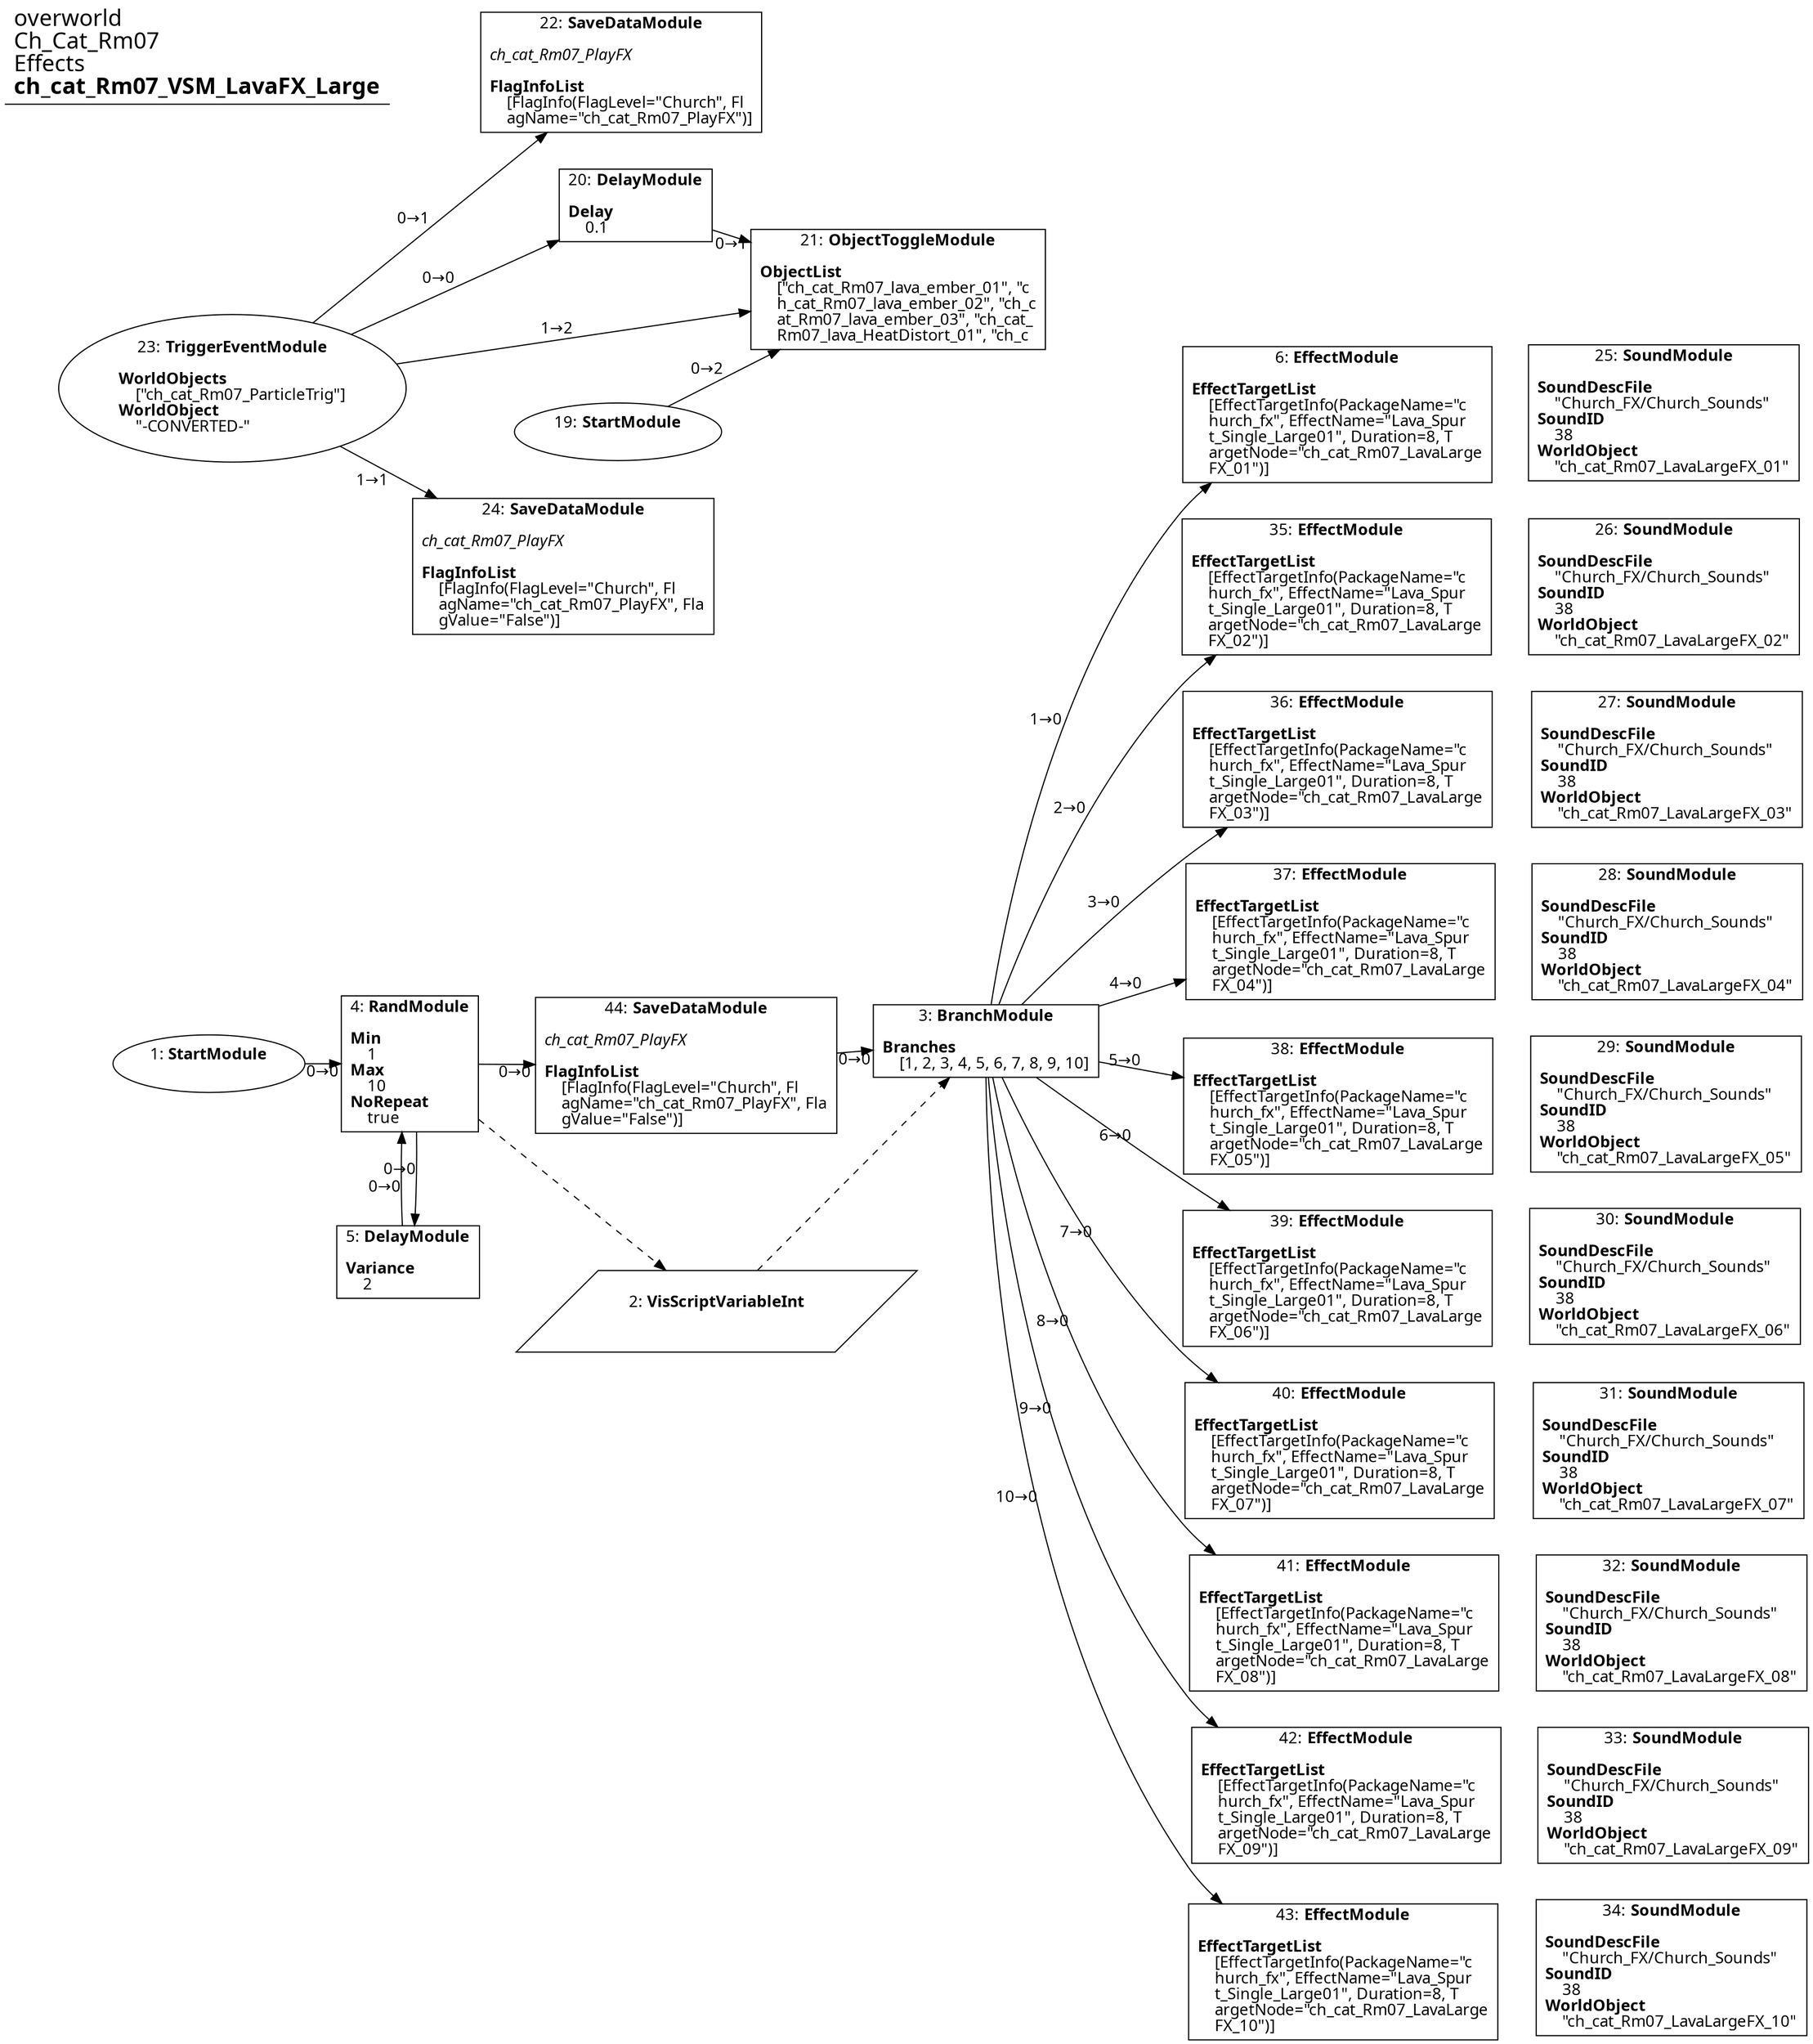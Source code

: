 digraph {
    layout = fdp;
    overlap = prism;
    sep = "+16";
    splines = spline;

    node [ shape = box ];

    graph [ fontname = "Segoe UI" ];
    node [ fontname = "Segoe UI" ];
    edge [ fontname = "Segoe UI" ];

    1 [ label = <1: <b>StartModule</b><br/><br/>> ];
    1 [ shape = oval ]
    1 [ pos = "-0.004,-0.28500003!" ];
    1 -> 4 [ label = "0→0" ];

    2 [ label = <2: <b>VisScriptVariableInt</b><br/><br/>> ];
    2 [ shape = parallelogram ]
    2 [ pos = "0.47800002,-0.52400005!" ];

    3 [ label = <3: <b>BranchModule</b><br/><br/><b>Branches</b><br align="left"/>    [1, 2, 3, 4, 5, 6, 7, 8, 9, 10]<br align="left"/>> ];
    3 [ pos = "0.76500005,-0.28500003!" ];
    3 -> 6 [ label = "1→0" ];
    3 -> 43 [ label = "10→0" ];
    3 -> 42 [ label = "9→0" ];
    3 -> 41 [ label = "8→0" ];
    3 -> 40 [ label = "7→0" ];
    3 -> 39 [ label = "6→0" ];
    3 -> 38 [ label = "5→0" ];
    3 -> 37 [ label = "4→0" ];
    3 -> 36 [ label = "3→0" ];
    3 -> 35 [ label = "2→0" ];
    2 -> 3 [ style = dashed ];

    4 [ label = <4: <b>RandModule</b><br/><br/><b>Min</b><br align="left"/>    1<br align="left"/><b>Max</b><br align="left"/>    10<br align="left"/><b>NoRepeat</b><br align="left"/>    true<br align="left"/>> ];
    4 [ pos = "0.18400002,-0.28500003!" ];
    4 -> 5 [ label = "0→0" ];
    4 -> 44 [ label = "0→0" ];
    4 -> 2 [ style = dashed ];

    5 [ label = <5: <b>DelayModule</b><br/><br/><b>Variance</b><br align="left"/>    2<br align="left"/>> ];
    5 [ pos = "0.19600001,-0.47900003!" ];
    5 -> 4 [ label = "0→0" ];

    6 [ label = <6: <b>EffectModule</b><br/><br/><b>EffectTargetList</b><br align="left"/>    [EffectTargetInfo(PackageName=&quot;c<br align="left"/>    hurch_fx&quot;, EffectName=&quot;Lava_Spur<br align="left"/>    t_Single_Large01&quot;, Duration=8, T<br align="left"/>    argetNode=&quot;ch_cat_Rm07_LavaLarge<br align="left"/>    FX_01&quot;)]<br align="left"/>> ];
    6 [ pos = "1.1320001,0.18900001!" ];

    19 [ label = <19: <b>StartModule</b><br/><br/>> ];
    19 [ shape = oval ]
    19 [ pos = "0.395,0.33100003!" ];
    19 -> 21 [ label = "0→2" ];

    20 [ label = <20: <b>DelayModule</b><br/><br/><b>Delay</b><br align="left"/>    0.1<br align="left"/>> ];
    20 [ pos = "0.367,0.49!" ];
    20 -> 21 [ label = "0→1" ];

    21 [ label = <21: <b>ObjectToggleModule</b><br/><br/><b>ObjectList</b><br align="left"/>    [&quot;ch_cat_Rm07_lava_ember_01&quot;, &quot;c<br align="left"/>    h_cat_Rm07_lava_ember_02&quot;, &quot;ch_c<br align="left"/>    at_Rm07_lava_ember_03&quot;, &quot;ch_cat_<br align="left"/>    Rm07_lava_HeatDistort_01&quot;, &quot;ch_c<br align="left"/>> ];
    21 [ pos = "0.614,0.425!" ];

    22 [ label = <22: <b>SaveDataModule</b><br/><br/><i>ch_cat_Rm07_PlayFX<br align="left"/></i><br align="left"/><b>FlagInfoList</b><br align="left"/>    [FlagInfo(FlagLevel=&quot;Church&quot;, Fl<br align="left"/>    agName=&quot;ch_cat_Rm07_PlayFX&quot;)]<br align="left"/>> ];
    22 [ pos = "0.36600003,0.63100004!" ];

    23 [ label = <23: <b>TriggerEventModule</b><br/><br/><b>WorldObjects</b><br align="left"/>    [&quot;ch_cat_Rm07_ParticleTrig&quot;]<br align="left"/><b>WorldObject</b><br align="left"/>    &quot;-CONVERTED-&quot;<br align="left"/>> ];
    23 [ shape = oval ]
    23 [ pos = "0.063,0.402!" ];
    23 -> 20 [ label = "0→0" ];
    23 -> 21 [ label = "1→2" ];
    23 -> 22 [ label = "0→1" ];
    23 -> 24 [ label = "1→1" ];

    24 [ label = <24: <b>SaveDataModule</b><br/><br/><i>ch_cat_Rm07_PlayFX<br align="left"/></i><br align="left"/><b>FlagInfoList</b><br align="left"/>    [FlagInfo(FlagLevel=&quot;Church&quot;, Fl<br align="left"/>    agName=&quot;ch_cat_Rm07_PlayFX&quot;, Fla<br align="left"/>    gValue=&quot;False&quot;)]<br align="left"/>> ];
    24 [ pos = "0.358,0.24400002!" ];

    25 [ label = <25: <b>SoundModule</b><br/><br/><b>SoundDescFile</b><br align="left"/>    &quot;Church_FX/Church_Sounds&quot;<br align="left"/><b>SoundID</b><br align="left"/>    38<br align="left"/><b>WorldObject</b><br align="left"/>    &quot;ch_cat_Rm07_LavaLargeFX_01&quot;<br align="left"/>> ];
    25 [ pos = "1.383,0.19000001!" ];

    26 [ label = <26: <b>SoundModule</b><br/><br/><b>SoundDescFile</b><br align="left"/>    &quot;Church_FX/Church_Sounds&quot;<br align="left"/><b>SoundID</b><br align="left"/>    38<br align="left"/><b>WorldObject</b><br align="left"/>    &quot;ch_cat_Rm07_LavaLargeFX_02&quot;<br align="left"/>> ];
    26 [ pos = "1.383,0.056!" ];

    27 [ label = <27: <b>SoundModule</b><br/><br/><b>SoundDescFile</b><br align="left"/>    &quot;Church_FX/Church_Sounds&quot;<br align="left"/><b>SoundID</b><br align="left"/>    38<br align="left"/><b>WorldObject</b><br align="left"/>    &quot;ch_cat_Rm07_LavaLargeFX_03&quot;<br align="left"/>> ];
    27 [ pos = "1.3850001,-0.079!" ];

    28 [ label = <28: <b>SoundModule</b><br/><br/><b>SoundDescFile</b><br align="left"/>    &quot;Church_FX/Church_Sounds&quot;<br align="left"/><b>SoundID</b><br align="left"/>    38<br align="left"/><b>WorldObject</b><br align="left"/>    &quot;ch_cat_Rm07_LavaLargeFX_04&quot;<br align="left"/>> ];
    28 [ pos = "1.3850001,-0.21200001!" ];

    29 [ label = <29: <b>SoundModule</b><br/><br/><b>SoundDescFile</b><br align="left"/>    &quot;Church_FX/Church_Sounds&quot;<br align="left"/><b>SoundID</b><br align="left"/>    38<br align="left"/><b>WorldObject</b><br align="left"/>    &quot;ch_cat_Rm07_LavaLargeFX_05&quot;<br align="left"/>> ];
    29 [ pos = "1.3850001,-0.344!" ];

    30 [ label = <30: <b>SoundModule</b><br/><br/><b>SoundDescFile</b><br align="left"/>    &quot;Church_FX/Church_Sounds&quot;<br align="left"/><b>SoundID</b><br align="left"/>    38<br align="left"/><b>WorldObject</b><br align="left"/>    &quot;ch_cat_Rm07_LavaLargeFX_06&quot;<br align="left"/>> ];
    30 [ pos = "1.3850001,-0.47800002!" ];

    31 [ label = <31: <b>SoundModule</b><br/><br/><b>SoundDescFile</b><br align="left"/>    &quot;Church_FX/Church_Sounds&quot;<br align="left"/><b>SoundID</b><br align="left"/>    38<br align="left"/><b>WorldObject</b><br align="left"/>    &quot;ch_cat_Rm07_LavaLargeFX_07&quot;<br align="left"/>> ];
    31 [ pos = "1.3850001,-0.61200005!" ];

    32 [ label = <32: <b>SoundModule</b><br/><br/><b>SoundDescFile</b><br align="left"/>    &quot;Church_FX/Church_Sounds&quot;<br align="left"/><b>SoundID</b><br align="left"/>    38<br align="left"/><b>WorldObject</b><br align="left"/>    &quot;ch_cat_Rm07_LavaLargeFX_08&quot;<br align="left"/>> ];
    32 [ pos = "1.3870001,-0.74600005!" ];

    33 [ label = <33: <b>SoundModule</b><br/><br/><b>SoundDescFile</b><br align="left"/>    &quot;Church_FX/Church_Sounds&quot;<br align="left"/><b>SoundID</b><br align="left"/>    38<br align="left"/><b>WorldObject</b><br align="left"/>    &quot;ch_cat_Rm07_LavaLargeFX_09&quot;<br align="left"/>> ];
    33 [ pos = "1.3870001,-0.88000005!" ];

    34 [ label = <34: <b>SoundModule</b><br/><br/><b>SoundDescFile</b><br align="left"/>    &quot;Church_FX/Church_Sounds&quot;<br align="left"/><b>SoundID</b><br align="left"/>    38<br align="left"/><b>WorldObject</b><br align="left"/>    &quot;ch_cat_Rm07_LavaLargeFX_10&quot;<br align="left"/>> ];
    34 [ pos = "1.388,-1.0120001!" ];

    35 [ label = <35: <b>EffectModule</b><br/><br/><b>EffectTargetList</b><br align="left"/>    [EffectTargetInfo(PackageName=&quot;c<br align="left"/>    hurch_fx&quot;, EffectName=&quot;Lava_Spur<br align="left"/>    t_Single_Large01&quot;, Duration=8, T<br align="left"/>    argetNode=&quot;ch_cat_Rm07_LavaLarge<br align="left"/>    FX_02&quot;)]<br align="left"/>> ];
    35 [ pos = "1.1320001,0.056!" ];

    36 [ label = <36: <b>EffectModule</b><br/><br/><b>EffectTargetList</b><br align="left"/>    [EffectTargetInfo(PackageName=&quot;c<br align="left"/>    hurch_fx&quot;, EffectName=&quot;Lava_Spur<br align="left"/>    t_Single_Large01&quot;, Duration=8, T<br align="left"/>    argetNode=&quot;ch_cat_Rm07_LavaLarge<br align="left"/>    FX_03&quot;)]<br align="left"/>> ];
    36 [ pos = "1.133,-0.079!" ];

    37 [ label = <37: <b>EffectModule</b><br/><br/><b>EffectTargetList</b><br align="left"/>    [EffectTargetInfo(PackageName=&quot;c<br align="left"/>    hurch_fx&quot;, EffectName=&quot;Lava_Spur<br align="left"/>    t_Single_Large01&quot;, Duration=8, T<br align="left"/>    argetNode=&quot;ch_cat_Rm07_LavaLarge<br align="left"/>    FX_04&quot;)]<br align="left"/>> ];
    37 [ pos = "1.1370001,-0.21200001!" ];

    38 [ label = <38: <b>EffectModule</b><br/><br/><b>EffectTargetList</b><br align="left"/>    [EffectTargetInfo(PackageName=&quot;c<br align="left"/>    hurch_fx&quot;, EffectName=&quot;Lava_Spur<br align="left"/>    t_Single_Large01&quot;, Duration=8, T<br align="left"/>    argetNode=&quot;ch_cat_Rm07_LavaLarge<br align="left"/>    FX_05&quot;)]<br align="left"/>> ];
    38 [ pos = "1.1370001,-0.344!" ];

    39 [ label = <39: <b>EffectModule</b><br/><br/><b>EffectTargetList</b><br align="left"/>    [EffectTargetInfo(PackageName=&quot;c<br align="left"/>    hurch_fx&quot;, EffectName=&quot;Lava_Spur<br align="left"/>    t_Single_Large01&quot;, Duration=8, T<br align="left"/>    argetNode=&quot;ch_cat_Rm07_LavaLarge<br align="left"/>    FX_06&quot;)]<br align="left"/>> ];
    39 [ pos = "1.138,-0.47800002!" ];

    40 [ label = <40: <b>EffectModule</b><br/><br/><b>EffectTargetList</b><br align="left"/>    [EffectTargetInfo(PackageName=&quot;c<br align="left"/>    hurch_fx&quot;, EffectName=&quot;Lava_Spur<br align="left"/>    t_Single_Large01&quot;, Duration=8, T<br align="left"/>    argetNode=&quot;ch_cat_Rm07_LavaLarge<br align="left"/>    FX_07&quot;)]<br align="left"/>> ];
    40 [ pos = "1.141,-0.61200005!" ];

    41 [ label = <41: <b>EffectModule</b><br/><br/><b>EffectTargetList</b><br align="left"/>    [EffectTargetInfo(PackageName=&quot;c<br align="left"/>    hurch_fx&quot;, EffectName=&quot;Lava_Spur<br align="left"/>    t_Single_Large01&quot;, Duration=8, T<br align="left"/>    argetNode=&quot;ch_cat_Rm07_LavaLarge<br align="left"/>    FX_08&quot;)]<br align="left"/>> ];
    41 [ pos = "1.146,-0.74700004!" ];

    42 [ label = <42: <b>EffectModule</b><br/><br/><b>EffectTargetList</b><br align="left"/>    [EffectTargetInfo(PackageName=&quot;c<br align="left"/>    hurch_fx&quot;, EffectName=&quot;Lava_Spur<br align="left"/>    t_Single_Large01&quot;, Duration=8, T<br align="left"/>    argetNode=&quot;ch_cat_Rm07_LavaLarge<br align="left"/>    FX_09&quot;)]<br align="left"/>> ];
    42 [ pos = "1.1500001,-0.88000005!" ];

    43 [ label = <43: <b>EffectModule</b><br/><br/><b>EffectTargetList</b><br align="left"/>    [EffectTargetInfo(PackageName=&quot;c<br align="left"/>    hurch_fx&quot;, EffectName=&quot;Lava_Spur<br align="left"/>    t_Single_Large01&quot;, Duration=8, T<br align="left"/>    argetNode=&quot;ch_cat_Rm07_LavaLarge<br align="left"/>    FX_10&quot;)]<br align="left"/>> ];
    43 [ pos = "1.146,-1.0120001!" ];

    44 [ label = <44: <b>SaveDataModule</b><br/><br/><i>ch_cat_Rm07_PlayFX<br align="left"/></i><br align="left"/><b>FlagInfoList</b><br align="left"/>    [FlagInfo(FlagLevel=&quot;Church&quot;, Fl<br align="left"/>    agName=&quot;ch_cat_Rm07_PlayFX&quot;, Fla<br align="left"/>    gValue=&quot;False&quot;)]<br align="left"/>> ];
    44 [ pos = "0.47000003,-0.28500003!" ];
    44 -> 3 [ label = "0→0" ];

    title [ pos = "-0.0050000004,0.632!" ];
    title [ shape = underline ];
    title [ label = <<font point-size="20">overworld<br align="left"/>Ch_Cat_Rm07<br align="left"/>Effects<br align="left"/><b>ch_cat_Rm07_VSM_LavaFX_Large</b><br align="left"/></font>> ];
}
